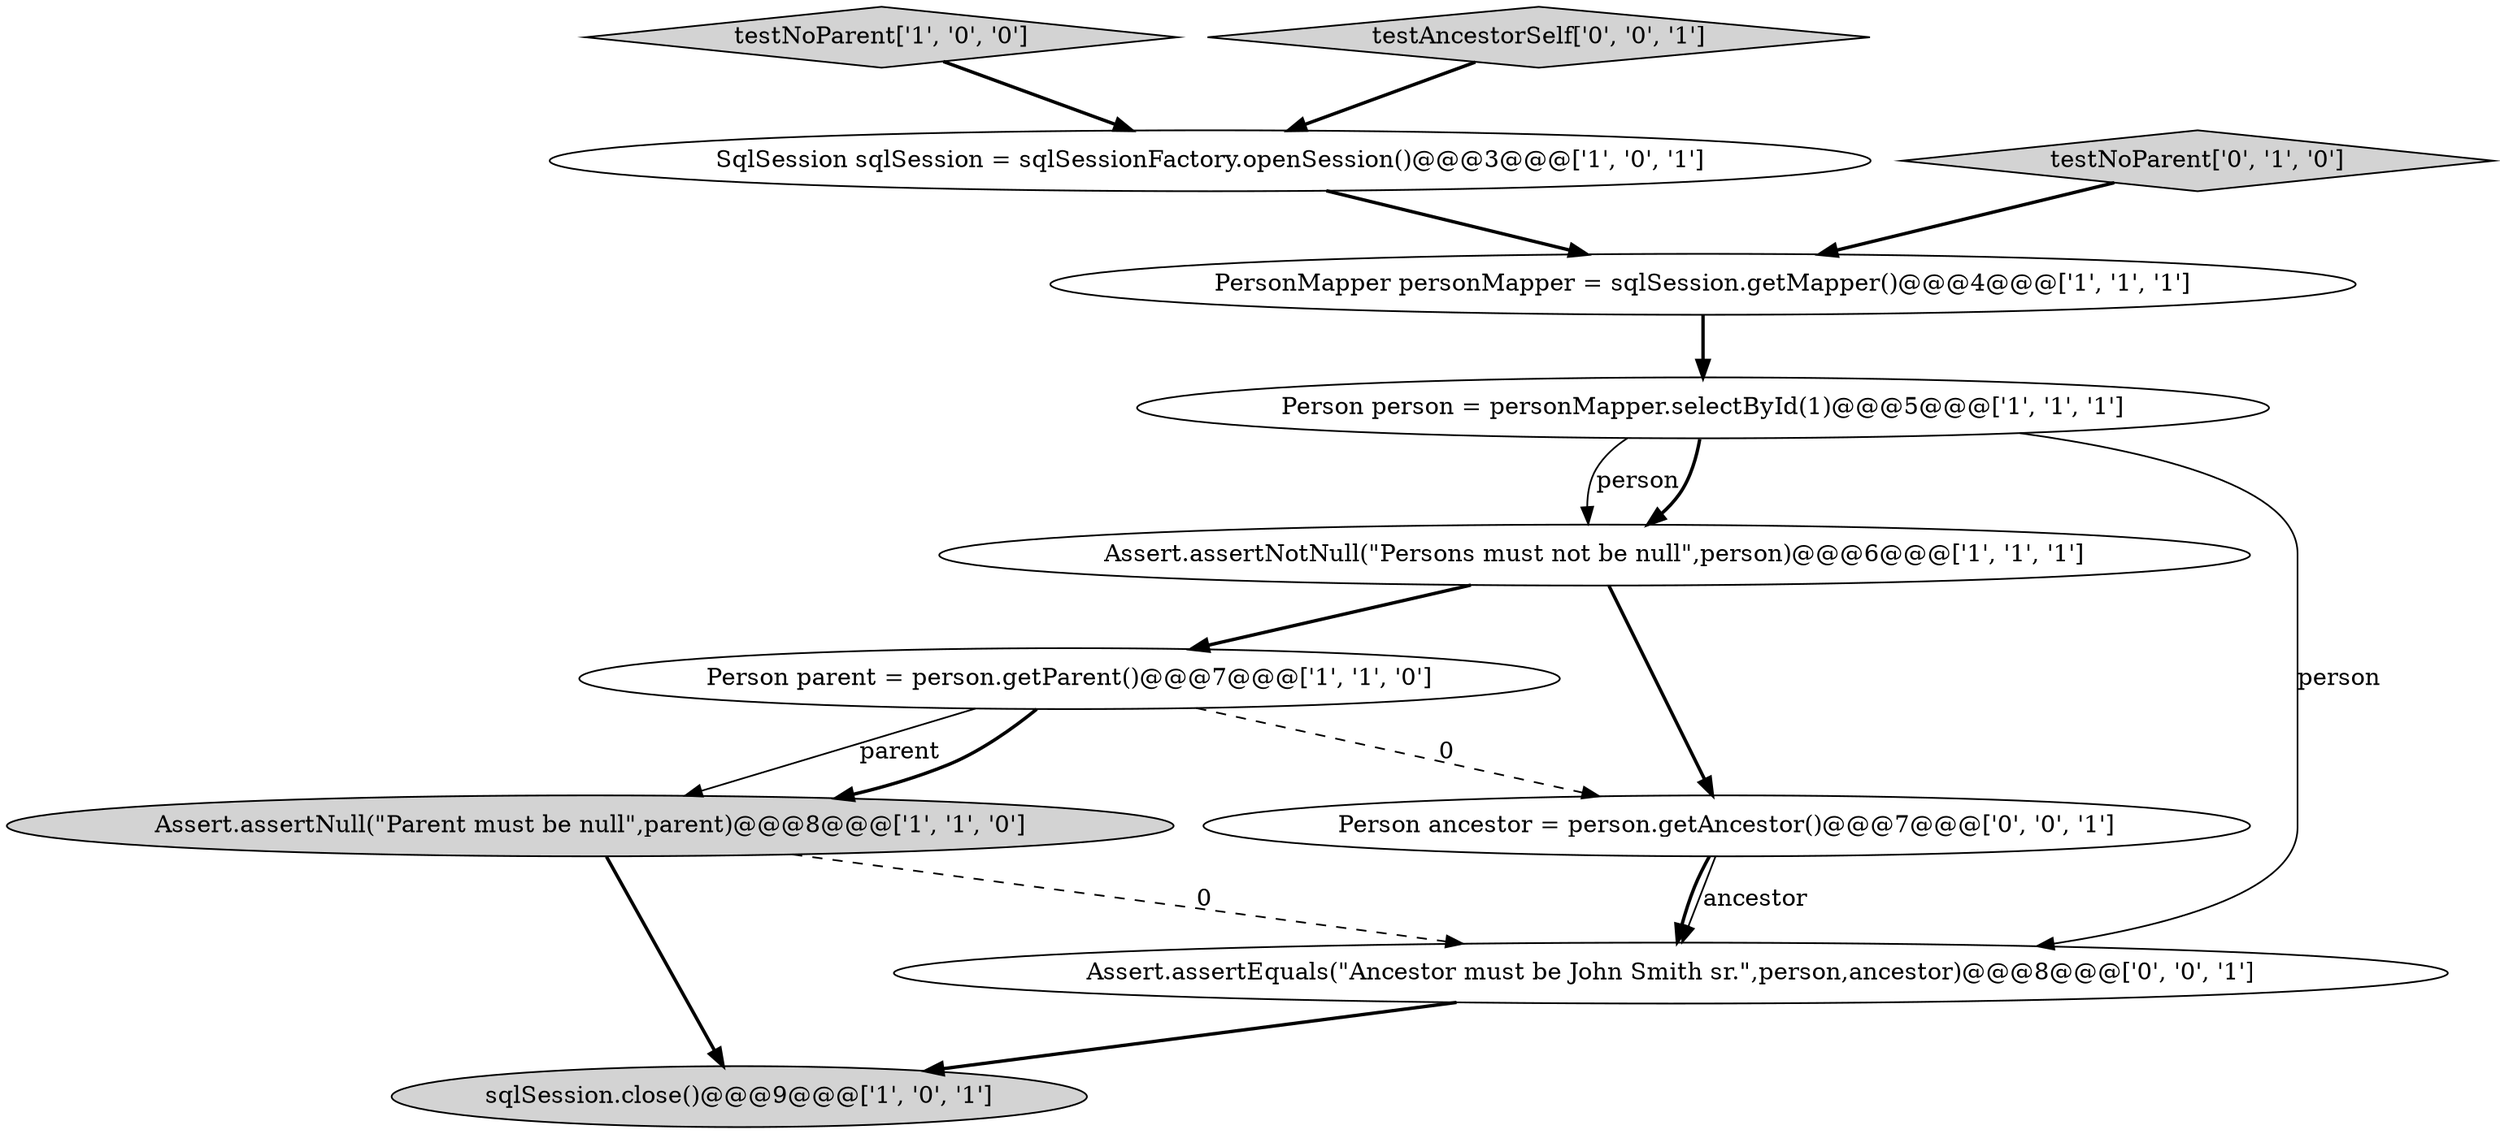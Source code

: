 digraph {
6 [style = filled, label = "sqlSession.close()@@@9@@@['1', '0', '1']", fillcolor = lightgray, shape = ellipse image = "AAA0AAABBB1BBB"];
10 [style = filled, label = "Person ancestor = person.getAncestor()@@@7@@@['0', '0', '1']", fillcolor = white, shape = ellipse image = "AAA0AAABBB3BBB"];
3 [style = filled, label = "testNoParent['1', '0', '0']", fillcolor = lightgray, shape = diamond image = "AAA0AAABBB1BBB"];
1 [style = filled, label = "Assert.assertNotNull(\"Persons must not be null\",person)@@@6@@@['1', '1', '1']", fillcolor = white, shape = ellipse image = "AAA0AAABBB1BBB"];
0 [style = filled, label = "Person person = personMapper.selectById(1)@@@5@@@['1', '1', '1']", fillcolor = white, shape = ellipse image = "AAA0AAABBB1BBB"];
9 [style = filled, label = "Assert.assertEquals(\"Ancestor must be John Smith sr.\",person,ancestor)@@@8@@@['0', '0', '1']", fillcolor = white, shape = ellipse image = "AAA0AAABBB3BBB"];
5 [style = filled, label = "SqlSession sqlSession = sqlSessionFactory.openSession()@@@3@@@['1', '0', '1']", fillcolor = white, shape = ellipse image = "AAA0AAABBB1BBB"];
8 [style = filled, label = "testNoParent['0', '1', '0']", fillcolor = lightgray, shape = diamond image = "AAA0AAABBB2BBB"];
7 [style = filled, label = "Person parent = person.getParent()@@@7@@@['1', '1', '0']", fillcolor = white, shape = ellipse image = "AAA0AAABBB1BBB"];
4 [style = filled, label = "PersonMapper personMapper = sqlSession.getMapper()@@@4@@@['1', '1', '1']", fillcolor = white, shape = ellipse image = "AAA0AAABBB1BBB"];
2 [style = filled, label = "Assert.assertNull(\"Parent must be null\",parent)@@@8@@@['1', '1', '0']", fillcolor = lightgray, shape = ellipse image = "AAA0AAABBB1BBB"];
11 [style = filled, label = "testAncestorSelf['0', '0', '1']", fillcolor = lightgray, shape = diamond image = "AAA0AAABBB3BBB"];
10->9 [style = solid, label="ancestor"];
7->10 [style = dashed, label="0"];
11->5 [style = bold, label=""];
3->5 [style = bold, label=""];
10->9 [style = bold, label=""];
9->6 [style = bold, label=""];
7->2 [style = solid, label="parent"];
8->4 [style = bold, label=""];
0->1 [style = solid, label="person"];
0->9 [style = solid, label="person"];
1->10 [style = bold, label=""];
2->9 [style = dashed, label="0"];
7->2 [style = bold, label=""];
1->7 [style = bold, label=""];
0->1 [style = bold, label=""];
2->6 [style = bold, label=""];
5->4 [style = bold, label=""];
4->0 [style = bold, label=""];
}
